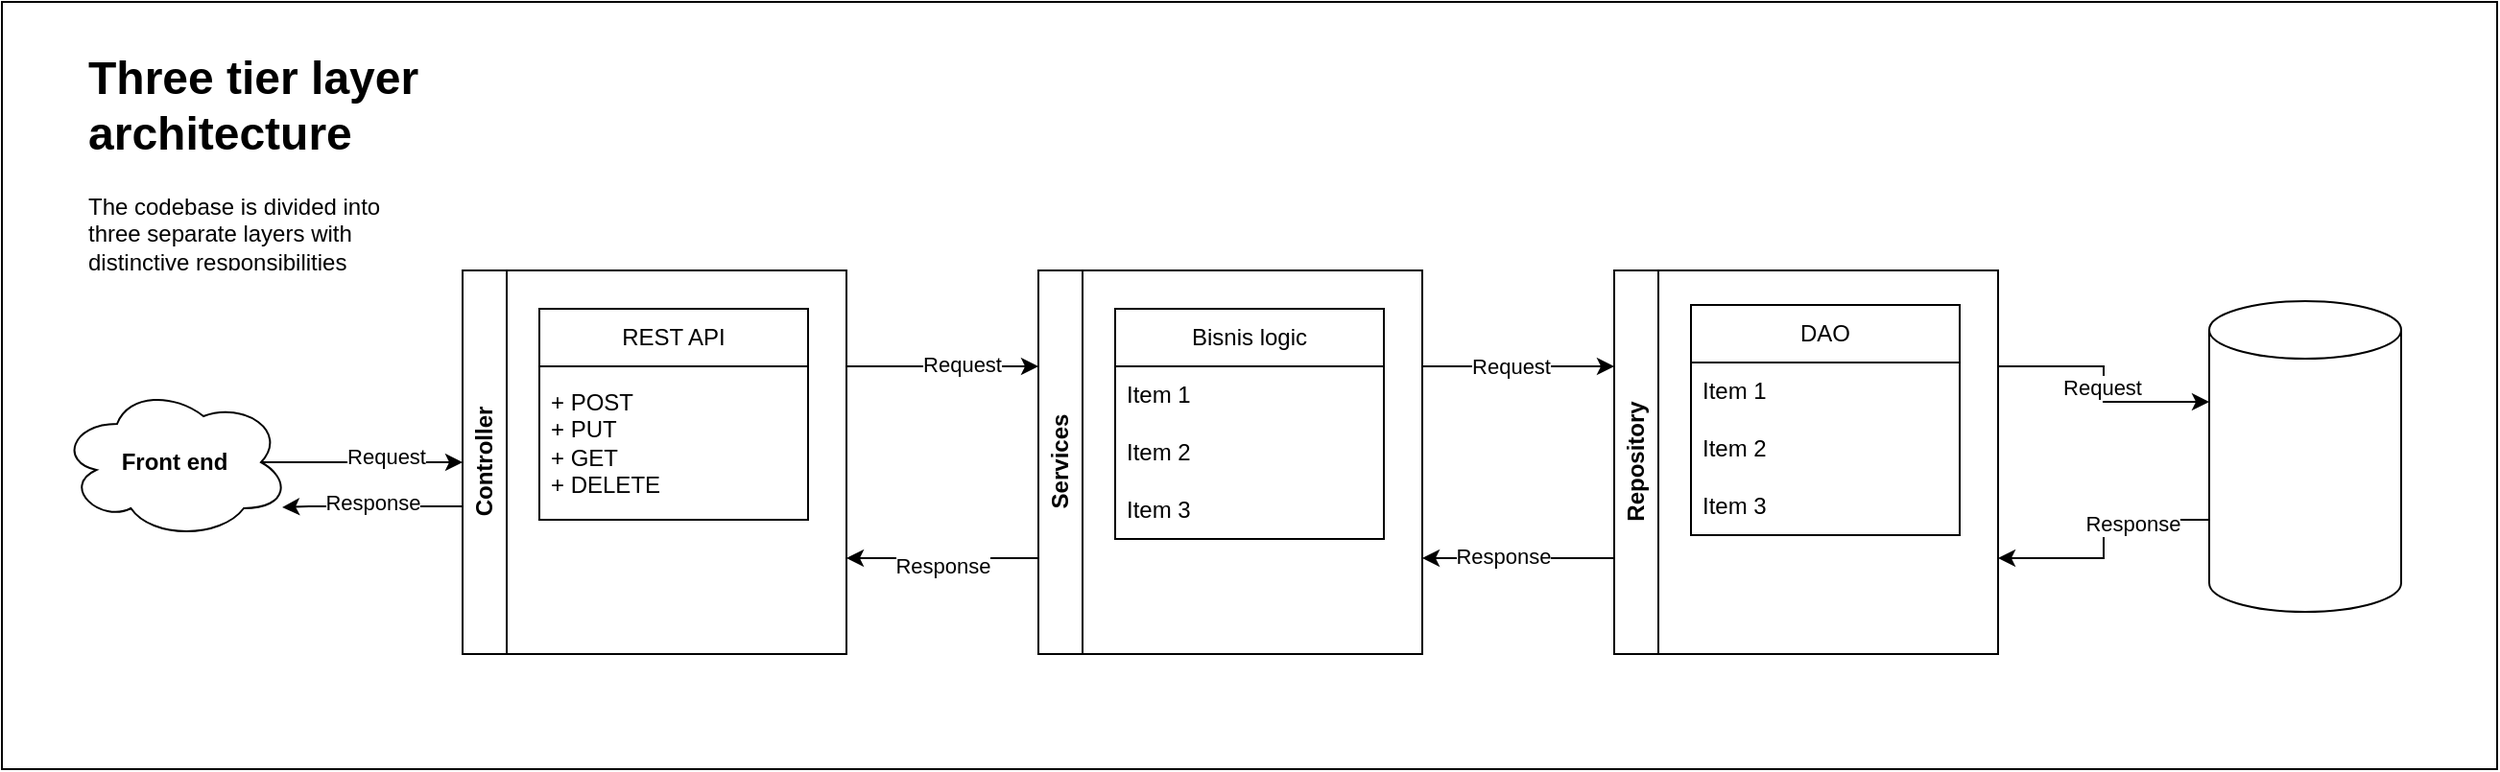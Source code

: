<mxfile version="22.1.5" type="github">
  <diagram name="Helicopter view" id="Cxyv5lRNddG8r2s_uuZ9">
    <mxGraphModel dx="1886" dy="1611" grid="1" gridSize="10" guides="1" tooltips="1" connect="1" arrows="1" fold="1" page="1" pageScale="1" pageWidth="850" pageHeight="1100" math="0" shadow="0">
      <root>
        <mxCell id="0" />
        <mxCell id="1" parent="0" />
        <mxCell id="tOkl6GA5OP9CNW0X1iQI-21" value="" style="rounded=0;whiteSpace=wrap;html=1;" vertex="1" parent="1">
          <mxGeometry x="-140" y="-60" width="1300" height="400" as="geometry" />
        </mxCell>
        <mxCell id="tOkl6GA5OP9CNW0X1iQI-22" style="edgeStyle=orthogonalEdgeStyle;rounded=0;orthogonalLoop=1;jettySize=auto;html=1;exitX=1;exitY=0.25;exitDx=0;exitDy=0;entryX=0;entryY=0.25;entryDx=0;entryDy=0;" edge="1" parent="1" source="tOkl6GA5OP9CNW0X1iQI-23" target="tOkl6GA5OP9CNW0X1iQI-26">
          <mxGeometry relative="1" as="geometry" />
        </mxCell>
        <mxCell id="tOkl6GA5OP9CNW0X1iQI-51" value="Request" style="edgeLabel;html=1;align=center;verticalAlign=middle;resizable=0;points=[];" vertex="1" connectable="0" parent="tOkl6GA5OP9CNW0X1iQI-22">
          <mxGeometry x="0.198" y="1" relative="1" as="geometry">
            <mxPoint as="offset" />
          </mxGeometry>
        </mxCell>
        <mxCell id="tOkl6GA5OP9CNW0X1iQI-23" value="Controller" style="swimlane;horizontal=0;whiteSpace=wrap;html=1;" vertex="1" parent="1">
          <mxGeometry x="100" y="80" width="200" height="200" as="geometry">
            <mxRectangle x="100" y="80" width="40" height="150" as="alternateBounds" />
          </mxGeometry>
        </mxCell>
        <mxCell id="tOkl6GA5OP9CNW0X1iQI-40" value="REST API" style="swimlane;fontStyle=0;childLayout=stackLayout;horizontal=1;startSize=30;horizontalStack=0;resizeParent=1;resizeParentMax=0;resizeLast=0;collapsible=1;marginBottom=0;whiteSpace=wrap;html=1;" vertex="1" parent="tOkl6GA5OP9CNW0X1iQI-23">
          <mxGeometry x="40" y="20" width="140" height="110" as="geometry" />
        </mxCell>
        <mxCell id="tOkl6GA5OP9CNW0X1iQI-41" value="+ POST&lt;br&gt;+ PUT&lt;br&gt;+ GET&lt;br&gt;+ DELETE" style="text;strokeColor=none;fillColor=none;align=left;verticalAlign=middle;spacingLeft=4;spacingRight=4;overflow=hidden;points=[[0,0.5],[1,0.5]];portConstraint=eastwest;rotatable=0;whiteSpace=wrap;html=1;" vertex="1" parent="tOkl6GA5OP9CNW0X1iQI-40">
          <mxGeometry y="30" width="140" height="80" as="geometry" />
        </mxCell>
        <mxCell id="tOkl6GA5OP9CNW0X1iQI-24" style="edgeStyle=orthogonalEdgeStyle;rounded=0;orthogonalLoop=1;jettySize=auto;html=1;exitX=1;exitY=0.25;exitDx=0;exitDy=0;entryX=0;entryY=0.25;entryDx=0;entryDy=0;" edge="1" parent="1" source="tOkl6GA5OP9CNW0X1iQI-26" target="tOkl6GA5OP9CNW0X1iQI-28">
          <mxGeometry relative="1" as="geometry" />
        </mxCell>
        <mxCell id="tOkl6GA5OP9CNW0X1iQI-50" value="Request" style="edgeLabel;html=1;align=center;verticalAlign=middle;resizable=0;points=[];" vertex="1" connectable="0" parent="tOkl6GA5OP9CNW0X1iQI-24">
          <mxGeometry x="-0.085" relative="1" as="geometry">
            <mxPoint as="offset" />
          </mxGeometry>
        </mxCell>
        <mxCell id="tOkl6GA5OP9CNW0X1iQI-25" style="edgeStyle=orthogonalEdgeStyle;rounded=0;orthogonalLoop=1;jettySize=auto;html=1;exitX=0;exitY=0.75;exitDx=0;exitDy=0;entryX=1;entryY=0.75;entryDx=0;entryDy=0;" edge="1" parent="1" source="tOkl6GA5OP9CNW0X1iQI-26" target="tOkl6GA5OP9CNW0X1iQI-23">
          <mxGeometry relative="1" as="geometry" />
        </mxCell>
        <mxCell id="tOkl6GA5OP9CNW0X1iQI-52" value="Response" style="edgeLabel;html=1;align=center;verticalAlign=middle;resizable=0;points=[];" vertex="1" connectable="0" parent="tOkl6GA5OP9CNW0X1iQI-25">
          <mxGeometry x="0.014" y="4" relative="1" as="geometry">
            <mxPoint as="offset" />
          </mxGeometry>
        </mxCell>
        <mxCell id="tOkl6GA5OP9CNW0X1iQI-26" value="Services" style="swimlane;horizontal=0;whiteSpace=wrap;html=1;" vertex="1" parent="1">
          <mxGeometry x="400" y="80" width="200" height="200" as="geometry">
            <mxRectangle x="400" y="80" width="40" height="150" as="alternateBounds" />
          </mxGeometry>
        </mxCell>
        <mxCell id="tOkl6GA5OP9CNW0X1iQI-36" value="Bisnis logic" style="swimlane;fontStyle=0;childLayout=stackLayout;horizontal=1;startSize=30;horizontalStack=0;resizeParent=1;resizeParentMax=0;resizeLast=0;collapsible=1;marginBottom=0;whiteSpace=wrap;html=1;" vertex="1" parent="tOkl6GA5OP9CNW0X1iQI-26">
          <mxGeometry x="40" y="20" width="140" height="120" as="geometry" />
        </mxCell>
        <mxCell id="tOkl6GA5OP9CNW0X1iQI-37" value="Item 1" style="text;strokeColor=none;fillColor=none;align=left;verticalAlign=middle;spacingLeft=4;spacingRight=4;overflow=hidden;points=[[0,0.5],[1,0.5]];portConstraint=eastwest;rotatable=0;whiteSpace=wrap;html=1;" vertex="1" parent="tOkl6GA5OP9CNW0X1iQI-36">
          <mxGeometry y="30" width="140" height="30" as="geometry" />
        </mxCell>
        <mxCell id="tOkl6GA5OP9CNW0X1iQI-38" value="Item 2" style="text;strokeColor=none;fillColor=none;align=left;verticalAlign=middle;spacingLeft=4;spacingRight=4;overflow=hidden;points=[[0,0.5],[1,0.5]];portConstraint=eastwest;rotatable=0;whiteSpace=wrap;html=1;" vertex="1" parent="tOkl6GA5OP9CNW0X1iQI-36">
          <mxGeometry y="60" width="140" height="30" as="geometry" />
        </mxCell>
        <mxCell id="tOkl6GA5OP9CNW0X1iQI-39" value="Item 3" style="text;strokeColor=none;fillColor=none;align=left;verticalAlign=middle;spacingLeft=4;spacingRight=4;overflow=hidden;points=[[0,0.5],[1,0.5]];portConstraint=eastwest;rotatable=0;whiteSpace=wrap;html=1;" vertex="1" parent="tOkl6GA5OP9CNW0X1iQI-36">
          <mxGeometry y="90" width="140" height="30" as="geometry" />
        </mxCell>
        <mxCell id="tOkl6GA5OP9CNW0X1iQI-27" style="edgeStyle=orthogonalEdgeStyle;rounded=0;orthogonalLoop=1;jettySize=auto;html=1;exitX=0;exitY=0.75;exitDx=0;exitDy=0;entryX=1;entryY=0.75;entryDx=0;entryDy=0;" edge="1" parent="1" source="tOkl6GA5OP9CNW0X1iQI-28" target="tOkl6GA5OP9CNW0X1iQI-26">
          <mxGeometry relative="1" as="geometry" />
        </mxCell>
        <mxCell id="tOkl6GA5OP9CNW0X1iQI-49" value="Response" style="edgeLabel;html=1;align=center;verticalAlign=middle;resizable=0;points=[];" vertex="1" connectable="0" parent="tOkl6GA5OP9CNW0X1iQI-27">
          <mxGeometry x="0.155" y="-1" relative="1" as="geometry">
            <mxPoint as="offset" />
          </mxGeometry>
        </mxCell>
        <mxCell id="tOkl6GA5OP9CNW0X1iQI-28" value="Repository" style="swimlane;horizontal=0;whiteSpace=wrap;html=1;" vertex="1" parent="1">
          <mxGeometry x="700" y="80" width="200" height="200" as="geometry">
            <mxRectangle x="700" y="80" width="40" height="150" as="alternateBounds" />
          </mxGeometry>
        </mxCell>
        <mxCell id="tOkl6GA5OP9CNW0X1iQI-44" value="DAO" style="swimlane;fontStyle=0;childLayout=stackLayout;horizontal=1;startSize=30;horizontalStack=0;resizeParent=1;resizeParentMax=0;resizeLast=0;collapsible=1;marginBottom=0;whiteSpace=wrap;html=1;" vertex="1" parent="tOkl6GA5OP9CNW0X1iQI-28">
          <mxGeometry x="40" y="18" width="140" height="120" as="geometry" />
        </mxCell>
        <mxCell id="tOkl6GA5OP9CNW0X1iQI-45" value="Item 1" style="text;strokeColor=none;fillColor=none;align=left;verticalAlign=middle;spacingLeft=4;spacingRight=4;overflow=hidden;points=[[0,0.5],[1,0.5]];portConstraint=eastwest;rotatable=0;whiteSpace=wrap;html=1;" vertex="1" parent="tOkl6GA5OP9CNW0X1iQI-44">
          <mxGeometry y="30" width="140" height="30" as="geometry" />
        </mxCell>
        <mxCell id="tOkl6GA5OP9CNW0X1iQI-46" value="Item 2" style="text;strokeColor=none;fillColor=none;align=left;verticalAlign=middle;spacingLeft=4;spacingRight=4;overflow=hidden;points=[[0,0.5],[1,0.5]];portConstraint=eastwest;rotatable=0;whiteSpace=wrap;html=1;" vertex="1" parent="tOkl6GA5OP9CNW0X1iQI-44">
          <mxGeometry y="60" width="140" height="30" as="geometry" />
        </mxCell>
        <mxCell id="tOkl6GA5OP9CNW0X1iQI-47" value="Item 3" style="text;strokeColor=none;fillColor=none;align=left;verticalAlign=middle;spacingLeft=4;spacingRight=4;overflow=hidden;points=[[0,0.5],[1,0.5]];portConstraint=eastwest;rotatable=0;whiteSpace=wrap;html=1;" vertex="1" parent="tOkl6GA5OP9CNW0X1iQI-44">
          <mxGeometry y="90" width="140" height="30" as="geometry" />
        </mxCell>
        <mxCell id="tOkl6GA5OP9CNW0X1iQI-29" style="edgeStyle=orthogonalEdgeStyle;rounded=0;orthogonalLoop=1;jettySize=auto;html=1;exitX=0;exitY=0;exitDx=0;exitDy=114;exitPerimeter=0;entryX=1;entryY=0.75;entryDx=0;entryDy=0;" edge="1" parent="1" source="tOkl6GA5OP9CNW0X1iQI-30" target="tOkl6GA5OP9CNW0X1iQI-28">
          <mxGeometry relative="1" as="geometry" />
        </mxCell>
        <mxCell id="tOkl6GA5OP9CNW0X1iQI-56" value="Response" style="edgeLabel;html=1;align=center;verticalAlign=middle;resizable=0;points=[];" vertex="1" connectable="0" parent="tOkl6GA5OP9CNW0X1iQI-29">
          <mxGeometry x="-0.374" y="2" relative="1" as="geometry">
            <mxPoint as="offset" />
          </mxGeometry>
        </mxCell>
        <mxCell id="tOkl6GA5OP9CNW0X1iQI-30" value="" style="shape=cylinder3;whiteSpace=wrap;html=1;boundedLbl=1;backgroundOutline=1;size=15;" vertex="1" parent="1">
          <mxGeometry x="1010" y="96" width="100" height="162" as="geometry" />
        </mxCell>
        <mxCell id="tOkl6GA5OP9CNW0X1iQI-31" style="edgeStyle=orthogonalEdgeStyle;rounded=0;orthogonalLoop=1;jettySize=auto;html=1;exitX=1;exitY=0.25;exitDx=0;exitDy=0;entryX=0;entryY=0;entryDx=0;entryDy=52.5;entryPerimeter=0;" edge="1" parent="1" source="tOkl6GA5OP9CNW0X1iQI-28" target="tOkl6GA5OP9CNW0X1iQI-30">
          <mxGeometry relative="1" as="geometry" />
        </mxCell>
        <mxCell id="tOkl6GA5OP9CNW0X1iQI-55" value="Request" style="edgeLabel;html=1;align=center;verticalAlign=middle;resizable=0;points=[];" vertex="1" connectable="0" parent="tOkl6GA5OP9CNW0X1iQI-31">
          <mxGeometry x="0.024" y="-1" relative="1" as="geometry">
            <mxPoint as="offset" />
          </mxGeometry>
        </mxCell>
        <mxCell id="tOkl6GA5OP9CNW0X1iQI-32" style="edgeStyle=orthogonalEdgeStyle;rounded=0;orthogonalLoop=1;jettySize=auto;html=1;exitX=0.5;exitY=0.5;exitDx=0;exitDy=0;exitPerimeter=0;entryX=0;entryY=0.5;entryDx=0;entryDy=0;" edge="1" parent="1" target="tOkl6GA5OP9CNW0X1iQI-23">
          <mxGeometry relative="1" as="geometry">
            <mxPoint x="-65" y="177" as="sourcePoint" />
            <mxPoint x="60" y="170" as="targetPoint" />
            <Array as="points">
              <mxPoint x="-65" y="180" />
            </Array>
          </mxGeometry>
        </mxCell>
        <mxCell id="tOkl6GA5OP9CNW0X1iQI-53" value="Request" style="edgeLabel;html=1;align=center;verticalAlign=middle;resizable=0;points=[];" vertex="1" connectable="0" parent="tOkl6GA5OP9CNW0X1iQI-32">
          <mxGeometry x="0.522" y="3" relative="1" as="geometry">
            <mxPoint as="offset" />
          </mxGeometry>
        </mxCell>
        <mxCell id="tOkl6GA5OP9CNW0X1iQI-33" style="edgeStyle=orthogonalEdgeStyle;rounded=0;orthogonalLoop=1;jettySize=auto;html=1;entryX=0.967;entryY=0.793;entryDx=0;entryDy=0;entryPerimeter=0;" edge="1" parent="1" target="tOkl6GA5OP9CNW0X1iQI-34">
          <mxGeometry relative="1" as="geometry">
            <mxPoint x="100" y="200" as="sourcePoint" />
            <mxPoint x="-50" y="200" as="targetPoint" />
            <Array as="points">
              <mxPoint x="100" y="203" />
              <mxPoint x="20" y="203" />
            </Array>
          </mxGeometry>
        </mxCell>
        <mxCell id="tOkl6GA5OP9CNW0X1iQI-54" value="Response" style="edgeLabel;html=1;align=center;verticalAlign=middle;resizable=0;points=[];" vertex="1" connectable="0" parent="tOkl6GA5OP9CNW0X1iQI-33">
          <mxGeometry x="0.035" y="-2" relative="1" as="geometry">
            <mxPoint as="offset" />
          </mxGeometry>
        </mxCell>
        <mxCell id="tOkl6GA5OP9CNW0X1iQI-34" value="&lt;b&gt;Front end&lt;/b&gt;" style="ellipse;shape=cloud;whiteSpace=wrap;html=1;" vertex="1" parent="1">
          <mxGeometry x="-110" y="140" width="120" height="80" as="geometry" />
        </mxCell>
        <mxCell id="tOkl6GA5OP9CNW0X1iQI-35" value="&lt;h1&gt;Three tier layer architecture&lt;/h1&gt;&lt;p&gt;The codebase is divided into three separate layers with distinctive responsibilities&lt;/p&gt;" style="text;html=1;strokeColor=none;fillColor=none;spacing=5;spacingTop=-20;whiteSpace=wrap;overflow=hidden;rounded=0;" vertex="1" parent="1">
          <mxGeometry x="-100" y="-40" width="190" height="120" as="geometry" />
        </mxCell>
      </root>
    </mxGraphModel>
  </diagram>
</mxfile>

